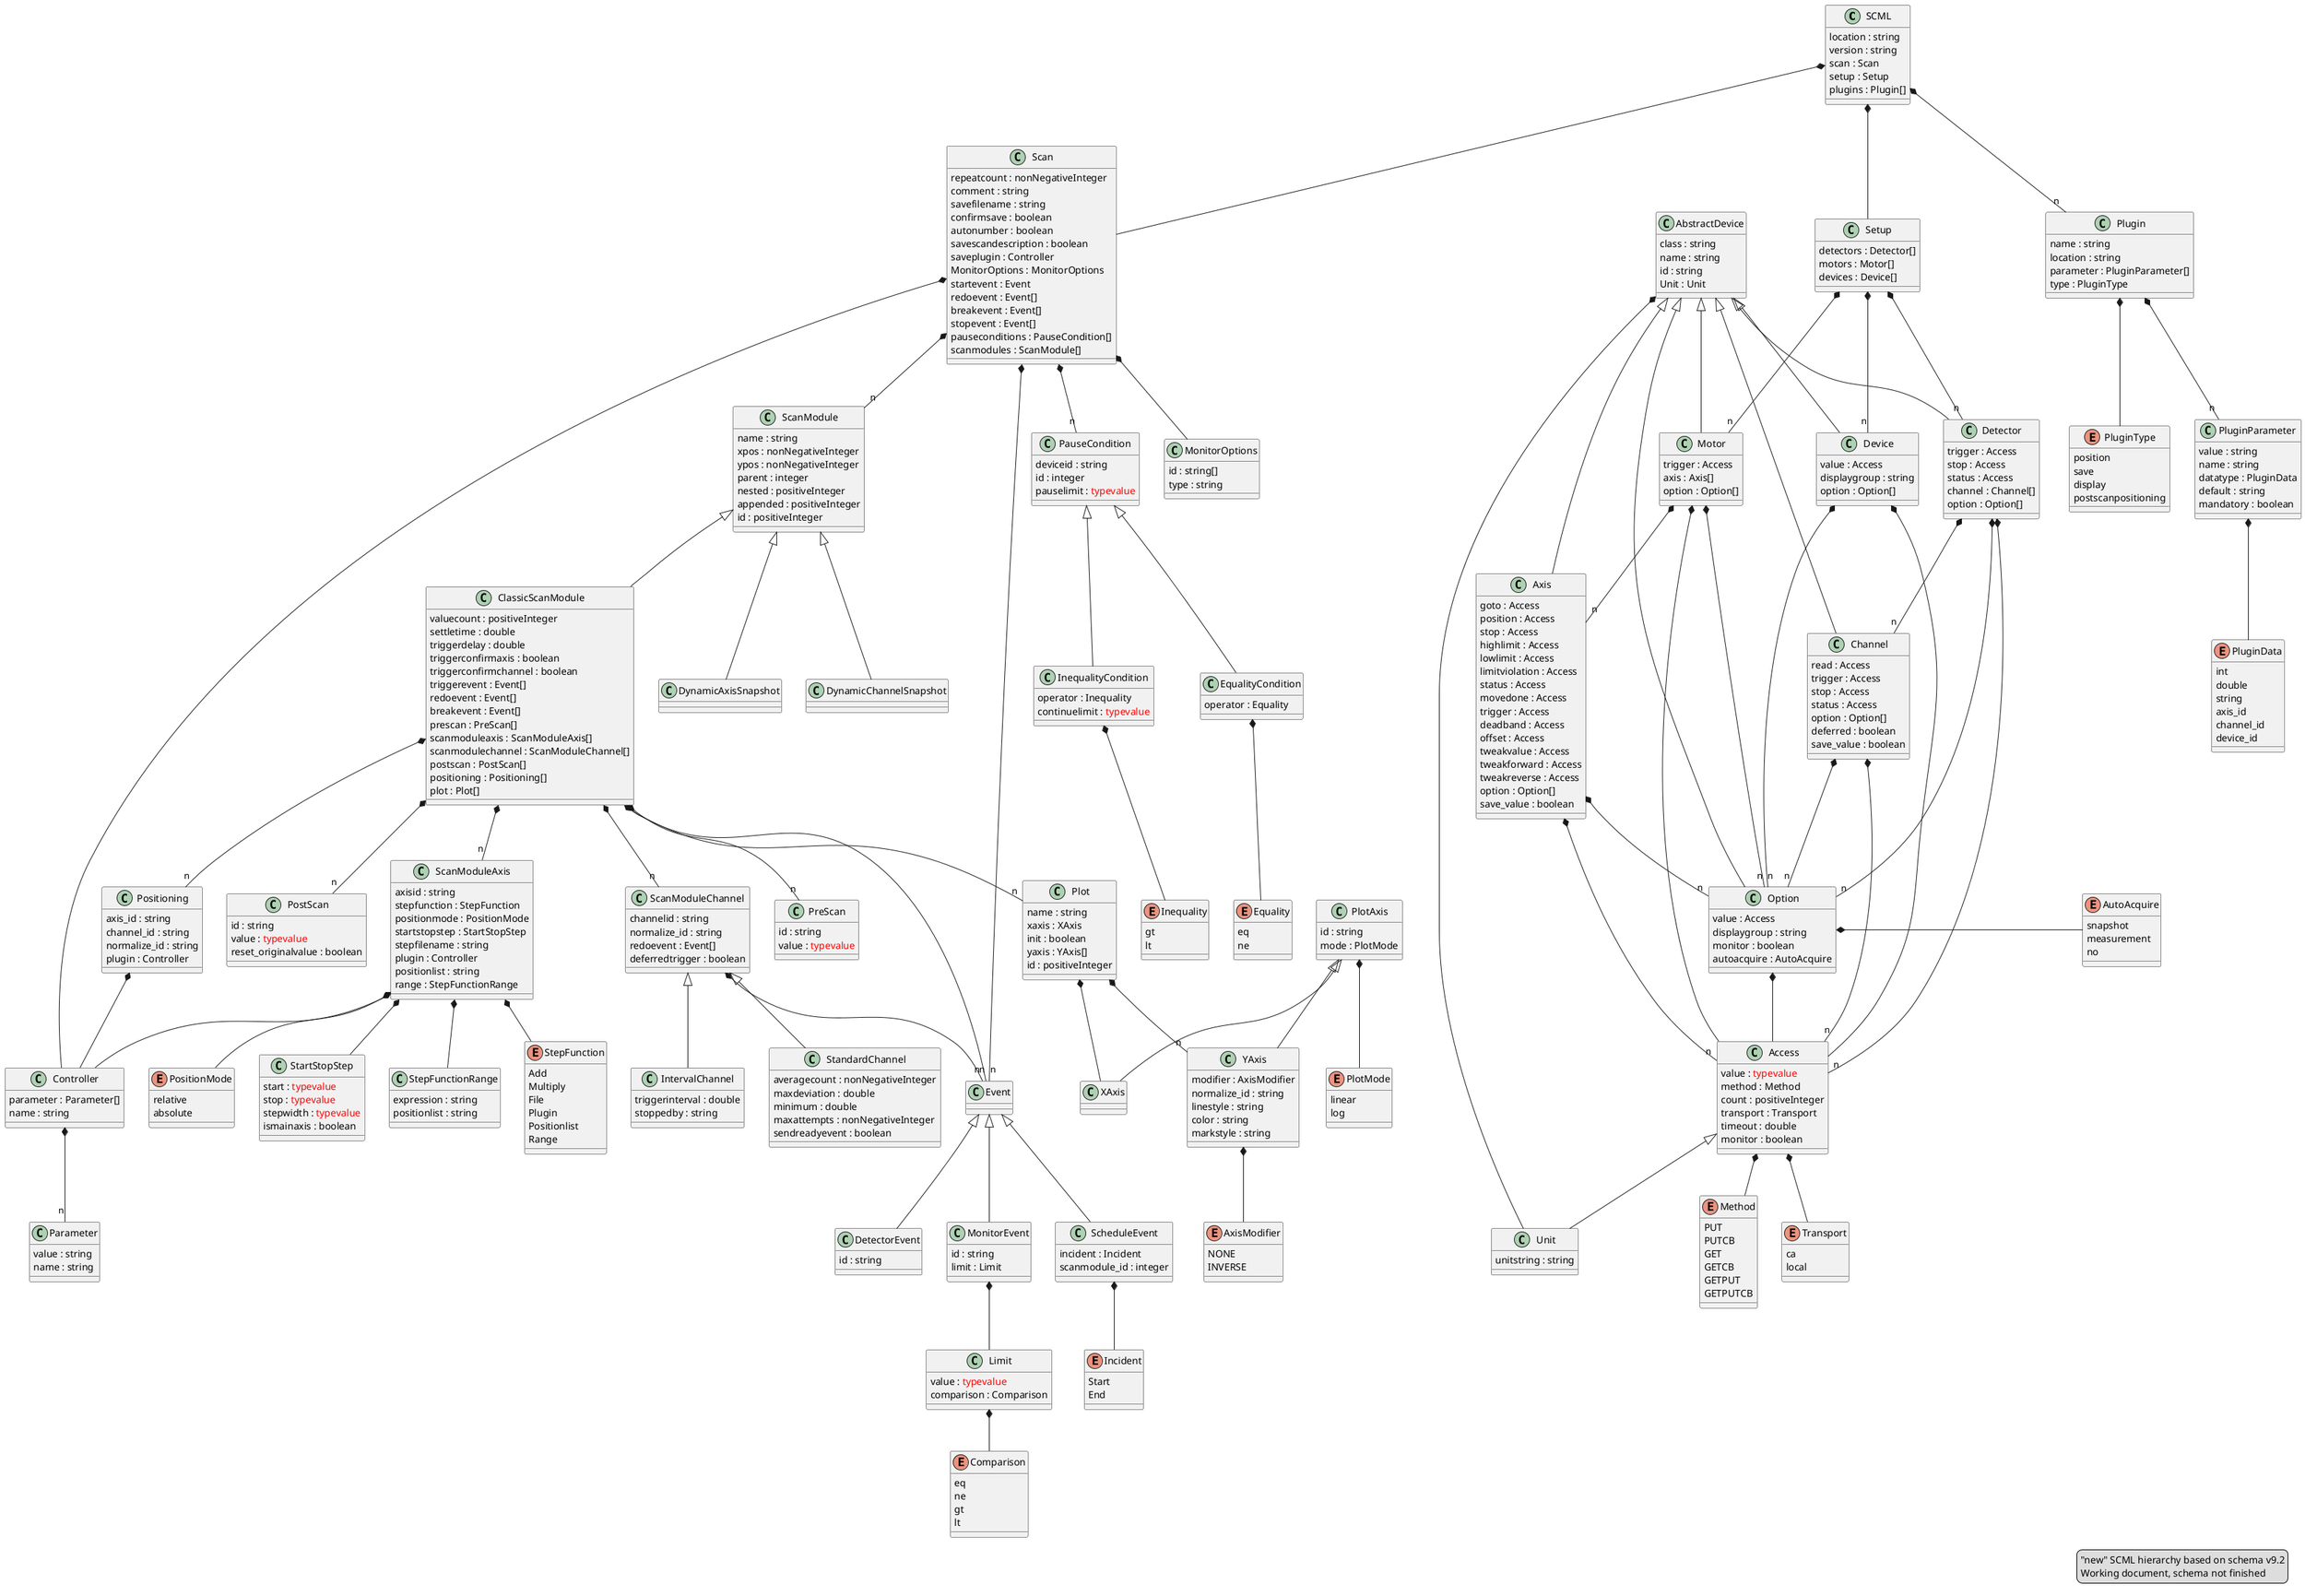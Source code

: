 @startuml

legend bottom right
    "new" SCML hierarchy based on schema v9.2
    Working document, schema not finished
end legend

class SCML {
    location : string
    version : string
    scan : Scan
    setup : Setup
    plugins : Plugin[]
}
SCML *-- Scan
SCML *-- "n" Plugin
SCML *-- Setup

class Scan {
    repeatcount : nonNegativeInteger
    comment : string
    savefilename : string
    confirmsave : boolean
    autonumber : boolean
    savescandescription : boolean
    saveplugin : Controller
    MonitorOptions : MonitorOptions
    startevent : Event
    redoevent : Event[]
    breakevent : Event[]
    stopevent : Event[]
    pauseconditions : PauseCondition[]
    scanmodules : ScanModule[]
}
Scan *-- Controller
Scan *-- "n" ScanModule
Scan *-- "n" PauseCondition
Scan *-- "n" Event
Scan *-- MonitorOptions

class Setup {
    detectors : Detector[]
    motors : Motor[]
    devices : Device[]
}
Setup *-- "n" Detector
Setup *-- "n" Motor
Setup *-- "n" Device

class AbstractDevice {
    class : string
    name : string
    id : string
    Unit : Unit
}
AbstractDevice <|-- Detector
AbstractDevice <|-- Motor
AbstractDevice <|-- Device
AbstractDevice <|-- Axis
AbstractDevice <|-- Channel
AbstractDevice <|-- Option
AbstractDevice *-- Unit

class ScanModule {
    name : string
    xpos : nonNegativeInteger
    ypos : nonNegativeInteger
    parent : integer
    nested : positiveInteger
    appended : positiveInteger
    id : positiveInteger
}
ScanModule <|-- ClassicScanModule
ScanModule <|-- DynamicAxisSnapshot
ScanModule <|-- DynamicChannelSnapshot

class Access {
    value : <color:red>typevalue</color>
    method : Method
    count : positiveInteger
    transport : Transport
    timeout : double
    monitor : boolean
}
Access <|-- Unit
Access *-- Method
Access *-- Transport

enum AutoAcquire {
    snapshot
    measurement
    no
}

class Axis {
    goto : Access
    position : Access
    stop : Access
    highlimit : Access
    lowlimit : Access
    limitviolation : Access
    status : Access
    movedone : Access
    trigger : Access
    deadband : Access
    offset : Access
    tweakvalue : Access
    tweakforward : Access
    tweakreverse : Access
    option : Option[]
    save_value : boolean
}
Axis *-- "n" Access
Axis *-- "n" Option

enum AxisModifier {
    NONE
    INVERSE
}

class Channel {
    read : Access
    trigger : Access
    stop : Access
    status : Access
    option : Option[]
    deferred : boolean
    save_value : boolean
}
Channel *-- "n" Access
Channel *-- "n" Option

enum Comparison {
    eq
    ne
    gt
    lt
}

class Controller {
    parameter : Parameter[]
    name : string
}
Controller *-- "n" Parameter

class Detector {
    trigger : Access
    stop : Access
    status : Access
    channel : Channel[]
    option : Option[]
}
Detector *-- "n" Access
Detector *-- "n" Channel
Detector *-- "n" Option

class Device {
    value : Access
    displaygroup : string
    option : Option[]
}
Device *-- Access
Device *-- "n" Option

class PauseCondition {
    deviceid : string
    id : integer
    pauselimit : <color:red>typevalue</color>
}
PauseCondition <|-- EqualityCondition
PauseCondition <|-- InequalityCondition

class EqualityCondition {
    operator : Equality
}
EqualityCondition *-- Equality

enum Equality {
    eq
    ne
}

enum Incident {
    Start
    End
}

class InequalityCondition {
    operator : Inequality
    continuelimit : <color:red>typevalue</color>
}
InequalityCondition *-- Inequality

enum Inequality {
    gt
    lt
}

class IntervalChannel {
    triggerinterval : double
    stoppedby : string
}

class Limit {
    value : <color:red>typevalue</color>
    comparison : Comparison
}
Limit *-- Comparison

enum Method {
    PUT
    PUTCB
    GET
    GETCB
    GETPUT
    GETPUTCB
}

class MonitorOptions {
    id : string[]
    type : string
}

class Motor {
    trigger : Access
    axis : Axis[]
    option : Option[]
}
Motor *-- Access
Motor *-- "n" Axis
Motor *-- "n" Option

class Option {
    value : Access
    displaygroup : string
    monitor : boolean
    autoacquire : AutoAcquire
}
Option *-- Access
Option *- AutoAcquire

class Parameter {
    value : string
    name : string
}

class Plot {
    name : string
    xaxis : XAxis
    init : boolean
    yaxis : YAxis[]
    id : positiveInteger
}
Plot *-- XAxis
Plot *-- "n" YAxis

class PlotAxis {
    id : string
    mode : PlotMode
}
PlotAxis <|-- XAxis
PlotAxis <|-- YAxis
PlotAxis *-- PlotMode

class XAxis {
}

class YAxis {
    modifier : AxisModifier
    normalize_id : string
    linestyle : string
    color : string
    markstyle : string
}
YAxis *-- AxisModifier

enum PlotMode {
    linear
    log
}

together {
    class Plugin
    class PluginParameter
    class PluginData
    class PluginType
}

class Plugin {
    name : string
    location : string
    parameter : PluginParameter[]
    type : PluginType
}
Plugin *-- "n" PluginParameter
Plugin *-- PluginType

enum PluginType {
    position
    save
    display
    postscanpositioning
}

enum PluginData {
    int
    double
    string
    axis_id
    channel_id
    device_id
}

class PluginParameter {
    value : string
    name : string
    datatype : PluginData
    default : string
    mandatory : boolean
}
PluginParameter *-- PluginData

class Positioning {
    axis_id : string
    channel_id : string
    normalize_id : string
    plugin : Controller
}
Positioning *-- Controller

class ClassicScanModule {
    valuecount : positiveInteger
    settletime : double
    triggerdelay : double
    triggerconfirmaxis : boolean
    triggerconfirmchannel : boolean
    triggerevent : Event[]
    redoevent : Event[]
    breakevent : Event[]
    prescan : PreScan[]
    scanmoduleaxis : ScanModuleAxis[]
    scanmodulechannel : ScanModuleChannel[]
    postscan : PostScan[]
    positioning : Positioning[]
    plot : Plot[]
}
ClassicScanModule *-- "n" Event
ClassicScanModule *-- "n" PreScan
ClassicScanModule *-- "n" ScanModuleAxis
ClassicScanModule *-- "n" ScanModuleChannel
ClassicScanModule *-- "n" PostScan
ClassicScanModule *-- "n" Positioning
ClassicScanModule *-- "n" Plot

class PreScan {
    id : string
    value : <color:red>typevalue</color>
}

class PostScan {
    id : string
    value : <color:red>typevalue</color>
    reset_originalvalue : boolean
}

class DynamicAxisSnapshot {
}

class DynamicChannelSnapshot {
}

class ScanModuleAxis {
    axisid : string
    stepfunction : StepFunction
    positionmode : PositionMode
    startstopstep : StartStopStep
    stepfilename : string
    plugin : Controller
    positionlist : string
    range : StepFunctionRange
}
ScanModuleAxis *-- StepFunction
ScanModuleAxis *-- PositionMode
ScanModuleAxis *-- StartStopStep
ScanModuleAxis *-- Controller
ScanModuleAxis *-- StepFunctionRange

enum PositionMode {
    relative
    absolute
}

class ScanModuleChannel {
    channelid : string
    normalize_id : string
    redoevent : Event[]
    deferredtrigger : boolean
}
ScanModuleChannel <|-- StandardChannel
ScanModuleChannel <|-- IntervalChannel
ScanModuleChannel *-- "n" Event

class Event {
}
Event <|-- DetectorEvent
Event <|-- MonitorEvent
Event <|-- ScheduleEvent

class DetectorEvent {
    id : string
}

class MonitorEvent {
    id : string
    limit : Limit
}
MonitorEvent *-- Limit

class ScheduleEvent {
    incident : Incident
    scanmodule_id : integer
}
ScheduleEvent *-- Incident

class StandardChannel {
    averagecount : nonNegativeInteger
    maxdeviation : double
    minimum : double
    maxattempts : nonNegativeInteger
    sendreadyevent : boolean
}

class StartStopStep {
    start : <color:red>typevalue</color>
    stop : <color:red>typevalue</color>
    stepwidth : <color:red>typevalue</color>
    ismainaxis : boolean
}

enum StepFunction {
    Add
    Multiply
    File
    Plugin
    Positionlist
    Range
}

class StepFunctionRange {
    expression : string
    positionlist : string
}

enum Transport {
    ca
    local
}

class Unit {
    unitstring : string
}

@enduml
